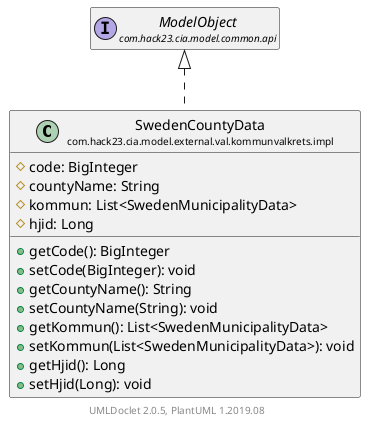 @startuml
    set namespaceSeparator none
    hide empty fields
    hide empty methods

    class "<size:14>SwedenCountyData\n<size:10>com.hack23.cia.model.external.val.kommunvalkrets.impl" as com.hack23.cia.model.external.val.kommunvalkrets.impl.SwedenCountyData [[SwedenCountyData.html]] {
        #code: BigInteger
        #countyName: String
        #kommun: List<SwedenMunicipalityData>
        #hjid: Long
        +getCode(): BigInteger
        +setCode(BigInteger): void
        +getCountyName(): String
        +setCountyName(String): void
        +getKommun(): List<SwedenMunicipalityData>
        +setKommun(List<SwedenMunicipalityData>): void
        +getHjid(): Long
        +setHjid(Long): void
    }

    interface "<size:14>ModelObject\n<size:10>com.hack23.cia.model.common.api" as com.hack23.cia.model.common.api.ModelObject

    com.hack23.cia.model.common.api.ModelObject <|.. com.hack23.cia.model.external.val.kommunvalkrets.impl.SwedenCountyData

    center footer UMLDoclet 2.0.5, PlantUML 1.2019.08
@enduml

